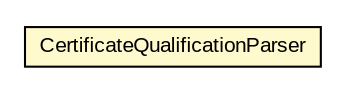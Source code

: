 #!/usr/local/bin/dot
#
# Class diagram 
# Generated by UMLGraph version R5_6-24-gf6e263 (http://www.umlgraph.org/)
#

digraph G {
	edge [fontname="arial",fontsize=10,labelfontname="arial",labelfontsize=10];
	node [fontname="arial",fontsize=10,shape=plaintext];
	nodesep=0.25;
	ranksep=0.5;
	// eu.europa.esig.dss.jaxb.parsers.CertificateQualificationParser
	c233996 [label=<<table title="eu.europa.esig.dss.jaxb.parsers.CertificateQualificationParser" border="0" cellborder="1" cellspacing="0" cellpadding="2" port="p" bgcolor="lemonChiffon" href="./CertificateQualificationParser.html">
		<tr><td><table border="0" cellspacing="0" cellpadding="1">
<tr><td align="center" balign="center"> CertificateQualificationParser </td></tr>
		</table></td></tr>
		</table>>, URL="./CertificateQualificationParser.html", fontname="arial", fontcolor="black", fontsize=10.0];
}

